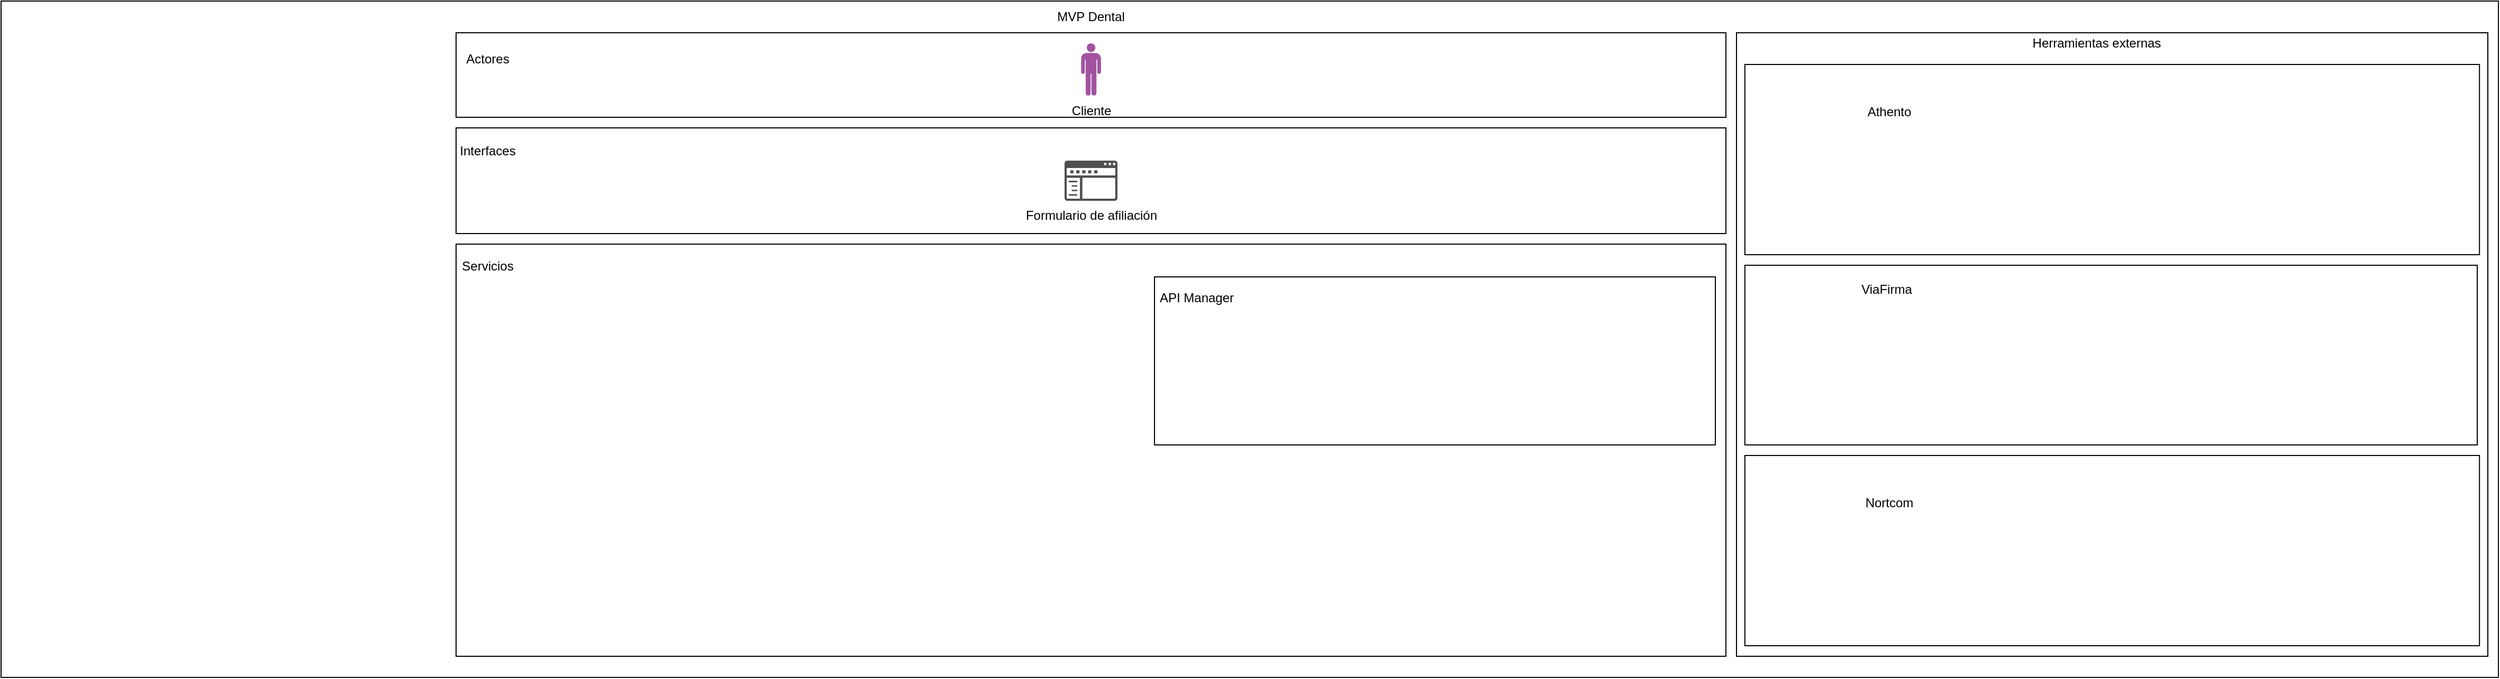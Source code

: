 <mxfile version="21.5.0" type="github">
  <diagram name="Página-1" id="krpdUyUT6v79SxLGfqw4">
    <mxGraphModel dx="2687" dy="840" grid="1" gridSize="10" guides="1" tooltips="1" connect="1" arrows="1" fold="1" page="1" pageScale="1" pageWidth="827" pageHeight="1169" math="0" shadow="0">
      <root>
        <mxCell id="0" />
        <mxCell id="1" parent="0" />
        <mxCell id="VXzF6CQ3nzJFu0sVqifj-1" value="" style="rounded=0;whiteSpace=wrap;html=1;align=left;" vertex="1" parent="1">
          <mxGeometry x="-420" y="40" width="2360" height="640" as="geometry" />
        </mxCell>
        <mxCell id="VXzF6CQ3nzJFu0sVqifj-2" value="MVP Dental" style="text;html=1;strokeColor=none;fillColor=none;align=center;verticalAlign=middle;whiteSpace=wrap;rounded=0;" vertex="1" parent="1">
          <mxGeometry x="500" y="40" width="220" height="30" as="geometry" />
        </mxCell>
        <mxCell id="VXzF6CQ3nzJFu0sVqifj-3" value="" style="rounded=0;whiteSpace=wrap;html=1;" vertex="1" parent="1">
          <mxGeometry x="10" y="70" width="1200" height="80" as="geometry" />
        </mxCell>
        <mxCell id="VXzF6CQ3nzJFu0sVqifj-4" value="Actores" style="text;html=1;strokeColor=none;fillColor=none;align=center;verticalAlign=middle;whiteSpace=wrap;rounded=0;" vertex="1" parent="1">
          <mxGeometry x="10" y="80" width="60" height="30" as="geometry" />
        </mxCell>
        <mxCell id="VXzF6CQ3nzJFu0sVqifj-5" value="Cliente" style="verticalLabelPosition=bottom;sketch=0;html=1;fillColor=#A153A0;verticalAlign=top;align=center;pointerEvents=1;shape=mxgraph.cisco_safe.design.actor_2;" vertex="1" parent="1">
          <mxGeometry x="600.5" y="80" width="19" height="50" as="geometry" />
        </mxCell>
        <mxCell id="VXzF6CQ3nzJFu0sVqifj-7" value="" style="rounded=0;whiteSpace=wrap;html=1;container=1;" vertex="1" parent="1">
          <mxGeometry x="10" y="160" width="1200" height="100" as="geometry">
            <mxRectangle x="10" y="160" width="50" height="40" as="alternateBounds" />
          </mxGeometry>
        </mxCell>
        <mxCell id="VXzF6CQ3nzJFu0sVqifj-10" value="Interfaces" style="text;html=1;strokeColor=none;fillColor=none;align=center;verticalAlign=middle;whiteSpace=wrap;rounded=0;" vertex="1" parent="VXzF6CQ3nzJFu0sVqifj-7">
          <mxGeometry y="12" width="60" height="20" as="geometry" />
        </mxCell>
        <mxCell id="VXzF6CQ3nzJFu0sVqifj-8" value="Formulario de afiliación" style="sketch=0;pointerEvents=1;shadow=0;dashed=0;html=1;strokeColor=none;labelPosition=center;verticalLabelPosition=bottom;verticalAlign=top;align=center;fillColor=#505050;shape=mxgraph.mscae.intune.company_portal" vertex="1" parent="1">
          <mxGeometry x="585" y="191" width="50" height="38" as="geometry" />
        </mxCell>
        <mxCell id="VXzF6CQ3nzJFu0sVqifj-11" value="" style="rounded=0;whiteSpace=wrap;html=1;container=1;" vertex="1" parent="1">
          <mxGeometry x="10" y="270" width="1200" height="390" as="geometry" />
        </mxCell>
        <mxCell id="VXzF6CQ3nzJFu0sVqifj-12" value="Servicios" style="text;html=1;strokeColor=none;fillColor=none;align=center;verticalAlign=middle;whiteSpace=wrap;rounded=0;" vertex="1" parent="VXzF6CQ3nzJFu0sVqifj-11">
          <mxGeometry y="10" width="60" height="21" as="geometry" />
        </mxCell>
        <mxCell id="VXzF6CQ3nzJFu0sVqifj-23" value="" style="rounded=0;whiteSpace=wrap;html=1;container=1;" vertex="1" parent="VXzF6CQ3nzJFu0sVqifj-11">
          <mxGeometry x="660" y="31" width="530" height="159" as="geometry">
            <mxRectangle x="10" y="160" width="50" height="40" as="alternateBounds" />
          </mxGeometry>
        </mxCell>
        <mxCell id="VXzF6CQ3nzJFu0sVqifj-24" value="API Manager" style="text;html=1;strokeColor=none;fillColor=none;align=center;verticalAlign=middle;whiteSpace=wrap;rounded=0;" vertex="1" parent="VXzF6CQ3nzJFu0sVqifj-23">
          <mxGeometry y="9" width="80" height="21" as="geometry" />
        </mxCell>
        <mxCell id="VXzF6CQ3nzJFu0sVqifj-13" value="" style="rounded=0;whiteSpace=wrap;html=1;container=1;" vertex="1" parent="1">
          <mxGeometry x="1220" y="70" width="710" height="590" as="geometry" />
        </mxCell>
        <mxCell id="VXzF6CQ3nzJFu0sVqifj-15" value="" style="rounded=0;whiteSpace=wrap;html=1;container=1;" vertex="1" parent="VXzF6CQ3nzJFu0sVqifj-13">
          <mxGeometry x="7.91" y="30" width="694.19" height="180" as="geometry" />
        </mxCell>
        <mxCell id="VXzF6CQ3nzJFu0sVqifj-16" value="Athento" style="text;html=1;strokeColor=none;fillColor=none;align=center;verticalAlign=middle;whiteSpace=wrap;rounded=0;" vertex="1" parent="VXzF6CQ3nzJFu0sVqifj-15">
          <mxGeometry x="45.766" y="18" width="181.266" height="54" as="geometry" />
        </mxCell>
        <mxCell id="VXzF6CQ3nzJFu0sVqifj-17" value="" style="rounded=0;whiteSpace=wrap;html=1;container=1;" vertex="1" parent="VXzF6CQ3nzJFu0sVqifj-13">
          <mxGeometry x="7.91" y="220" width="692.09" height="170" as="geometry" />
        </mxCell>
        <mxCell id="VXzF6CQ3nzJFu0sVqifj-18" value="ViaFirma" style="text;html=1;strokeColor=none;fillColor=none;align=center;verticalAlign=middle;whiteSpace=wrap;rounded=0;" vertex="1" parent="VXzF6CQ3nzJFu0sVqifj-17">
          <mxGeometry x="44.98" y="9.379" width="178.152" height="28.138" as="geometry" />
        </mxCell>
        <mxCell id="VXzF6CQ3nzJFu0sVqifj-22" value="Herramientas externas" style="text;html=1;strokeColor=none;fillColor=none;align=center;verticalAlign=middle;whiteSpace=wrap;rounded=0;" vertex="1" parent="VXzF6CQ3nzJFu0sVqifj-13">
          <mxGeometry x="250" width="181.27" height="20" as="geometry" />
        </mxCell>
        <mxCell id="VXzF6CQ3nzJFu0sVqifj-19" value="" style="rounded=0;whiteSpace=wrap;html=1;container=1;" vertex="1" parent="VXzF6CQ3nzJFu0sVqifj-13">
          <mxGeometry x="7.91" y="400" width="694.19" height="180" as="geometry" />
        </mxCell>
        <mxCell id="VXzF6CQ3nzJFu0sVqifj-20" value="Nortcom" style="text;html=1;strokeColor=none;fillColor=none;align=center;verticalAlign=middle;whiteSpace=wrap;rounded=0;" vertex="1" parent="VXzF6CQ3nzJFu0sVqifj-19">
          <mxGeometry x="45.766" y="18" width="181.266" height="54" as="geometry" />
        </mxCell>
      </root>
    </mxGraphModel>
  </diagram>
</mxfile>
